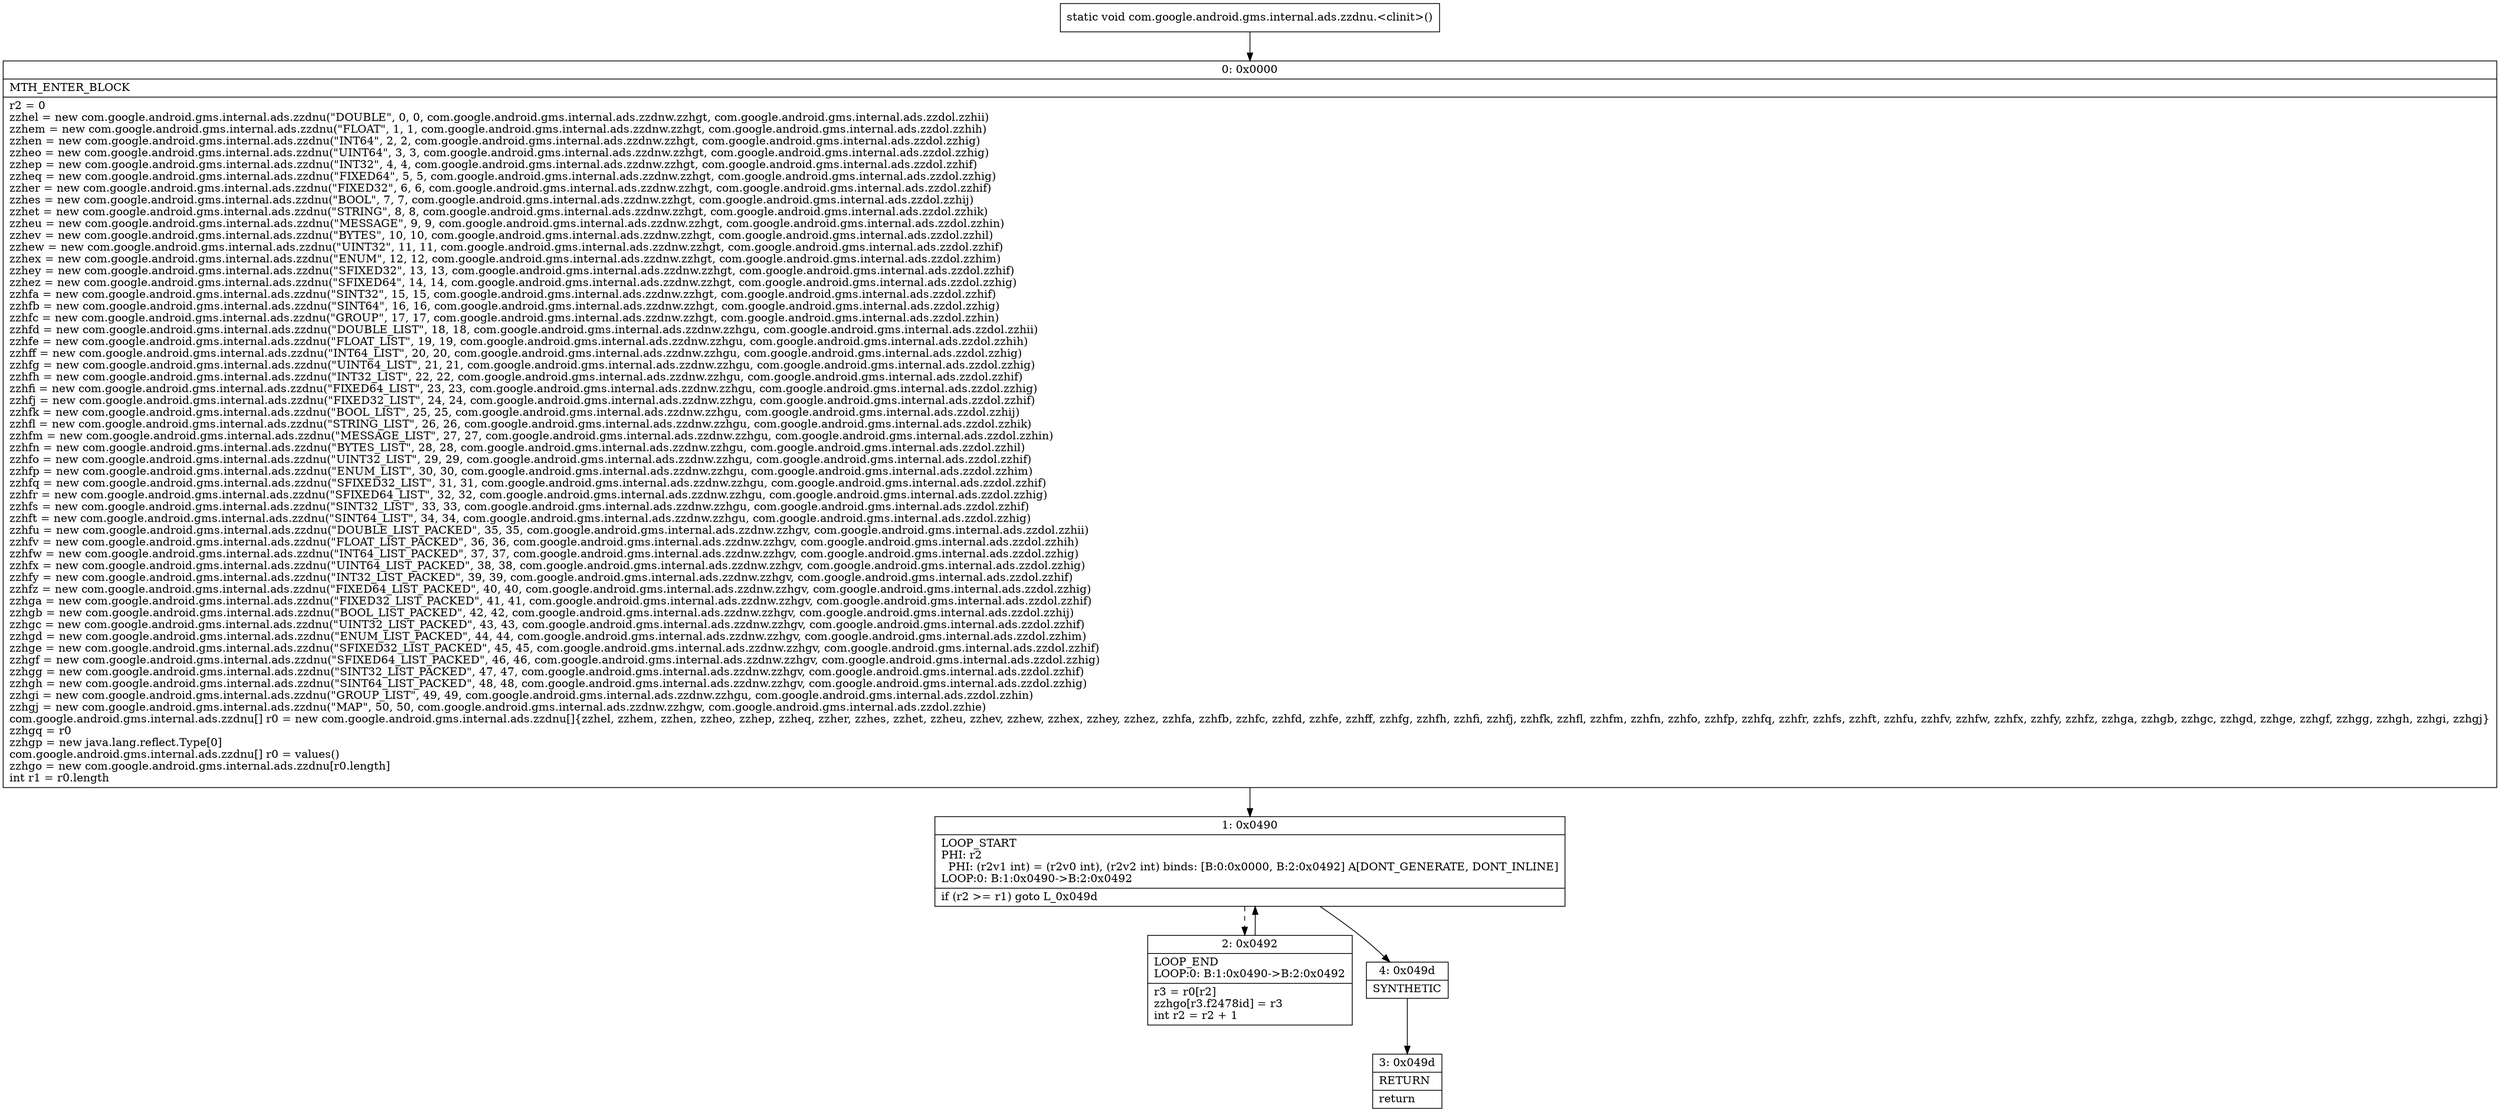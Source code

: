 digraph "CFG forcom.google.android.gms.internal.ads.zzdnu.\<clinit\>()V" {
Node_0 [shape=record,label="{0\:\ 0x0000|MTH_ENTER_BLOCK\l|r2 = 0\lzzhel = new com.google.android.gms.internal.ads.zzdnu(\"DOUBLE\", 0, 0, com.google.android.gms.internal.ads.zzdnw.zzhgt, com.google.android.gms.internal.ads.zzdol.zzhii)\lzzhem = new com.google.android.gms.internal.ads.zzdnu(\"FLOAT\", 1, 1, com.google.android.gms.internal.ads.zzdnw.zzhgt, com.google.android.gms.internal.ads.zzdol.zzhih)\lzzhen = new com.google.android.gms.internal.ads.zzdnu(\"INT64\", 2, 2, com.google.android.gms.internal.ads.zzdnw.zzhgt, com.google.android.gms.internal.ads.zzdol.zzhig)\lzzheo = new com.google.android.gms.internal.ads.zzdnu(\"UINT64\", 3, 3, com.google.android.gms.internal.ads.zzdnw.zzhgt, com.google.android.gms.internal.ads.zzdol.zzhig)\lzzhep = new com.google.android.gms.internal.ads.zzdnu(\"INT32\", 4, 4, com.google.android.gms.internal.ads.zzdnw.zzhgt, com.google.android.gms.internal.ads.zzdol.zzhif)\lzzheq = new com.google.android.gms.internal.ads.zzdnu(\"FIXED64\", 5, 5, com.google.android.gms.internal.ads.zzdnw.zzhgt, com.google.android.gms.internal.ads.zzdol.zzhig)\lzzher = new com.google.android.gms.internal.ads.zzdnu(\"FIXED32\", 6, 6, com.google.android.gms.internal.ads.zzdnw.zzhgt, com.google.android.gms.internal.ads.zzdol.zzhif)\lzzhes = new com.google.android.gms.internal.ads.zzdnu(\"BOOL\", 7, 7, com.google.android.gms.internal.ads.zzdnw.zzhgt, com.google.android.gms.internal.ads.zzdol.zzhij)\lzzhet = new com.google.android.gms.internal.ads.zzdnu(\"STRING\", 8, 8, com.google.android.gms.internal.ads.zzdnw.zzhgt, com.google.android.gms.internal.ads.zzdol.zzhik)\lzzheu = new com.google.android.gms.internal.ads.zzdnu(\"MESSAGE\", 9, 9, com.google.android.gms.internal.ads.zzdnw.zzhgt, com.google.android.gms.internal.ads.zzdol.zzhin)\lzzhev = new com.google.android.gms.internal.ads.zzdnu(\"BYTES\", 10, 10, com.google.android.gms.internal.ads.zzdnw.zzhgt, com.google.android.gms.internal.ads.zzdol.zzhil)\lzzhew = new com.google.android.gms.internal.ads.zzdnu(\"UINT32\", 11, 11, com.google.android.gms.internal.ads.zzdnw.zzhgt, com.google.android.gms.internal.ads.zzdol.zzhif)\lzzhex = new com.google.android.gms.internal.ads.zzdnu(\"ENUM\", 12, 12, com.google.android.gms.internal.ads.zzdnw.zzhgt, com.google.android.gms.internal.ads.zzdol.zzhim)\lzzhey = new com.google.android.gms.internal.ads.zzdnu(\"SFIXED32\", 13, 13, com.google.android.gms.internal.ads.zzdnw.zzhgt, com.google.android.gms.internal.ads.zzdol.zzhif)\lzzhez = new com.google.android.gms.internal.ads.zzdnu(\"SFIXED64\", 14, 14, com.google.android.gms.internal.ads.zzdnw.zzhgt, com.google.android.gms.internal.ads.zzdol.zzhig)\lzzhfa = new com.google.android.gms.internal.ads.zzdnu(\"SINT32\", 15, 15, com.google.android.gms.internal.ads.zzdnw.zzhgt, com.google.android.gms.internal.ads.zzdol.zzhif)\lzzhfb = new com.google.android.gms.internal.ads.zzdnu(\"SINT64\", 16, 16, com.google.android.gms.internal.ads.zzdnw.zzhgt, com.google.android.gms.internal.ads.zzdol.zzhig)\lzzhfc = new com.google.android.gms.internal.ads.zzdnu(\"GROUP\", 17, 17, com.google.android.gms.internal.ads.zzdnw.zzhgt, com.google.android.gms.internal.ads.zzdol.zzhin)\lzzhfd = new com.google.android.gms.internal.ads.zzdnu(\"DOUBLE_LIST\", 18, 18, com.google.android.gms.internal.ads.zzdnw.zzhgu, com.google.android.gms.internal.ads.zzdol.zzhii)\lzzhfe = new com.google.android.gms.internal.ads.zzdnu(\"FLOAT_LIST\", 19, 19, com.google.android.gms.internal.ads.zzdnw.zzhgu, com.google.android.gms.internal.ads.zzdol.zzhih)\lzzhff = new com.google.android.gms.internal.ads.zzdnu(\"INT64_LIST\", 20, 20, com.google.android.gms.internal.ads.zzdnw.zzhgu, com.google.android.gms.internal.ads.zzdol.zzhig)\lzzhfg = new com.google.android.gms.internal.ads.zzdnu(\"UINT64_LIST\", 21, 21, com.google.android.gms.internal.ads.zzdnw.zzhgu, com.google.android.gms.internal.ads.zzdol.zzhig)\lzzhfh = new com.google.android.gms.internal.ads.zzdnu(\"INT32_LIST\", 22, 22, com.google.android.gms.internal.ads.zzdnw.zzhgu, com.google.android.gms.internal.ads.zzdol.zzhif)\lzzhfi = new com.google.android.gms.internal.ads.zzdnu(\"FIXED64_LIST\", 23, 23, com.google.android.gms.internal.ads.zzdnw.zzhgu, com.google.android.gms.internal.ads.zzdol.zzhig)\lzzhfj = new com.google.android.gms.internal.ads.zzdnu(\"FIXED32_LIST\", 24, 24, com.google.android.gms.internal.ads.zzdnw.zzhgu, com.google.android.gms.internal.ads.zzdol.zzhif)\lzzhfk = new com.google.android.gms.internal.ads.zzdnu(\"BOOL_LIST\", 25, 25, com.google.android.gms.internal.ads.zzdnw.zzhgu, com.google.android.gms.internal.ads.zzdol.zzhij)\lzzhfl = new com.google.android.gms.internal.ads.zzdnu(\"STRING_LIST\", 26, 26, com.google.android.gms.internal.ads.zzdnw.zzhgu, com.google.android.gms.internal.ads.zzdol.zzhik)\lzzhfm = new com.google.android.gms.internal.ads.zzdnu(\"MESSAGE_LIST\", 27, 27, com.google.android.gms.internal.ads.zzdnw.zzhgu, com.google.android.gms.internal.ads.zzdol.zzhin)\lzzhfn = new com.google.android.gms.internal.ads.zzdnu(\"BYTES_LIST\", 28, 28, com.google.android.gms.internal.ads.zzdnw.zzhgu, com.google.android.gms.internal.ads.zzdol.zzhil)\lzzhfo = new com.google.android.gms.internal.ads.zzdnu(\"UINT32_LIST\", 29, 29, com.google.android.gms.internal.ads.zzdnw.zzhgu, com.google.android.gms.internal.ads.zzdol.zzhif)\lzzhfp = new com.google.android.gms.internal.ads.zzdnu(\"ENUM_LIST\", 30, 30, com.google.android.gms.internal.ads.zzdnw.zzhgu, com.google.android.gms.internal.ads.zzdol.zzhim)\lzzhfq = new com.google.android.gms.internal.ads.zzdnu(\"SFIXED32_LIST\", 31, 31, com.google.android.gms.internal.ads.zzdnw.zzhgu, com.google.android.gms.internal.ads.zzdol.zzhif)\lzzhfr = new com.google.android.gms.internal.ads.zzdnu(\"SFIXED64_LIST\", 32, 32, com.google.android.gms.internal.ads.zzdnw.zzhgu, com.google.android.gms.internal.ads.zzdol.zzhig)\lzzhfs = new com.google.android.gms.internal.ads.zzdnu(\"SINT32_LIST\", 33, 33, com.google.android.gms.internal.ads.zzdnw.zzhgu, com.google.android.gms.internal.ads.zzdol.zzhif)\lzzhft = new com.google.android.gms.internal.ads.zzdnu(\"SINT64_LIST\", 34, 34, com.google.android.gms.internal.ads.zzdnw.zzhgu, com.google.android.gms.internal.ads.zzdol.zzhig)\lzzhfu = new com.google.android.gms.internal.ads.zzdnu(\"DOUBLE_LIST_PACKED\", 35, 35, com.google.android.gms.internal.ads.zzdnw.zzhgv, com.google.android.gms.internal.ads.zzdol.zzhii)\lzzhfv = new com.google.android.gms.internal.ads.zzdnu(\"FLOAT_LIST_PACKED\", 36, 36, com.google.android.gms.internal.ads.zzdnw.zzhgv, com.google.android.gms.internal.ads.zzdol.zzhih)\lzzhfw = new com.google.android.gms.internal.ads.zzdnu(\"INT64_LIST_PACKED\", 37, 37, com.google.android.gms.internal.ads.zzdnw.zzhgv, com.google.android.gms.internal.ads.zzdol.zzhig)\lzzhfx = new com.google.android.gms.internal.ads.zzdnu(\"UINT64_LIST_PACKED\", 38, 38, com.google.android.gms.internal.ads.zzdnw.zzhgv, com.google.android.gms.internal.ads.zzdol.zzhig)\lzzhfy = new com.google.android.gms.internal.ads.zzdnu(\"INT32_LIST_PACKED\", 39, 39, com.google.android.gms.internal.ads.zzdnw.zzhgv, com.google.android.gms.internal.ads.zzdol.zzhif)\lzzhfz = new com.google.android.gms.internal.ads.zzdnu(\"FIXED64_LIST_PACKED\", 40, 40, com.google.android.gms.internal.ads.zzdnw.zzhgv, com.google.android.gms.internal.ads.zzdol.zzhig)\lzzhga = new com.google.android.gms.internal.ads.zzdnu(\"FIXED32_LIST_PACKED\", 41, 41, com.google.android.gms.internal.ads.zzdnw.zzhgv, com.google.android.gms.internal.ads.zzdol.zzhif)\lzzhgb = new com.google.android.gms.internal.ads.zzdnu(\"BOOL_LIST_PACKED\", 42, 42, com.google.android.gms.internal.ads.zzdnw.zzhgv, com.google.android.gms.internal.ads.zzdol.zzhij)\lzzhgc = new com.google.android.gms.internal.ads.zzdnu(\"UINT32_LIST_PACKED\", 43, 43, com.google.android.gms.internal.ads.zzdnw.zzhgv, com.google.android.gms.internal.ads.zzdol.zzhif)\lzzhgd = new com.google.android.gms.internal.ads.zzdnu(\"ENUM_LIST_PACKED\", 44, 44, com.google.android.gms.internal.ads.zzdnw.zzhgv, com.google.android.gms.internal.ads.zzdol.zzhim)\lzzhge = new com.google.android.gms.internal.ads.zzdnu(\"SFIXED32_LIST_PACKED\", 45, 45, com.google.android.gms.internal.ads.zzdnw.zzhgv, com.google.android.gms.internal.ads.zzdol.zzhif)\lzzhgf = new com.google.android.gms.internal.ads.zzdnu(\"SFIXED64_LIST_PACKED\", 46, 46, com.google.android.gms.internal.ads.zzdnw.zzhgv, com.google.android.gms.internal.ads.zzdol.zzhig)\lzzhgg = new com.google.android.gms.internal.ads.zzdnu(\"SINT32_LIST_PACKED\", 47, 47, com.google.android.gms.internal.ads.zzdnw.zzhgv, com.google.android.gms.internal.ads.zzdol.zzhif)\lzzhgh = new com.google.android.gms.internal.ads.zzdnu(\"SINT64_LIST_PACKED\", 48, 48, com.google.android.gms.internal.ads.zzdnw.zzhgv, com.google.android.gms.internal.ads.zzdol.zzhig)\lzzhgi = new com.google.android.gms.internal.ads.zzdnu(\"GROUP_LIST\", 49, 49, com.google.android.gms.internal.ads.zzdnw.zzhgu, com.google.android.gms.internal.ads.zzdol.zzhin)\lzzhgj = new com.google.android.gms.internal.ads.zzdnu(\"MAP\", 50, 50, com.google.android.gms.internal.ads.zzdnw.zzhgw, com.google.android.gms.internal.ads.zzdol.zzhie)\lcom.google.android.gms.internal.ads.zzdnu[] r0 = new com.google.android.gms.internal.ads.zzdnu[]\{zzhel, zzhem, zzhen, zzheo, zzhep, zzheq, zzher, zzhes, zzhet, zzheu, zzhev, zzhew, zzhex, zzhey, zzhez, zzhfa, zzhfb, zzhfc, zzhfd, zzhfe, zzhff, zzhfg, zzhfh, zzhfi, zzhfj, zzhfk, zzhfl, zzhfm, zzhfn, zzhfo, zzhfp, zzhfq, zzhfr, zzhfs, zzhft, zzhfu, zzhfv, zzhfw, zzhfx, zzhfy, zzhfz, zzhga, zzhgb, zzhgc, zzhgd, zzhge, zzhgf, zzhgg, zzhgh, zzhgi, zzhgj\}\lzzhgq = r0\lzzhgp = new java.lang.reflect.Type[0]\lcom.google.android.gms.internal.ads.zzdnu[] r0 = values()\lzzhgo = new com.google.android.gms.internal.ads.zzdnu[r0.length]\lint r1 = r0.length\l}"];
Node_1 [shape=record,label="{1\:\ 0x0490|LOOP_START\lPHI: r2 \l  PHI: (r2v1 int) = (r2v0 int), (r2v2 int) binds: [B:0:0x0000, B:2:0x0492] A[DONT_GENERATE, DONT_INLINE]\lLOOP:0: B:1:0x0490\-\>B:2:0x0492\l|if (r2 \>= r1) goto L_0x049d\l}"];
Node_2 [shape=record,label="{2\:\ 0x0492|LOOP_END\lLOOP:0: B:1:0x0490\-\>B:2:0x0492\l|r3 = r0[r2]\lzzhgo[r3.f2478id] = r3\lint r2 = r2 + 1\l}"];
Node_3 [shape=record,label="{3\:\ 0x049d|RETURN\l|return\l}"];
Node_4 [shape=record,label="{4\:\ 0x049d|SYNTHETIC\l}"];
MethodNode[shape=record,label="{static void com.google.android.gms.internal.ads.zzdnu.\<clinit\>() }"];
MethodNode -> Node_0;
Node_0 -> Node_1;
Node_1 -> Node_2[style=dashed];
Node_1 -> Node_4;
Node_2 -> Node_1;
Node_4 -> Node_3;
}

